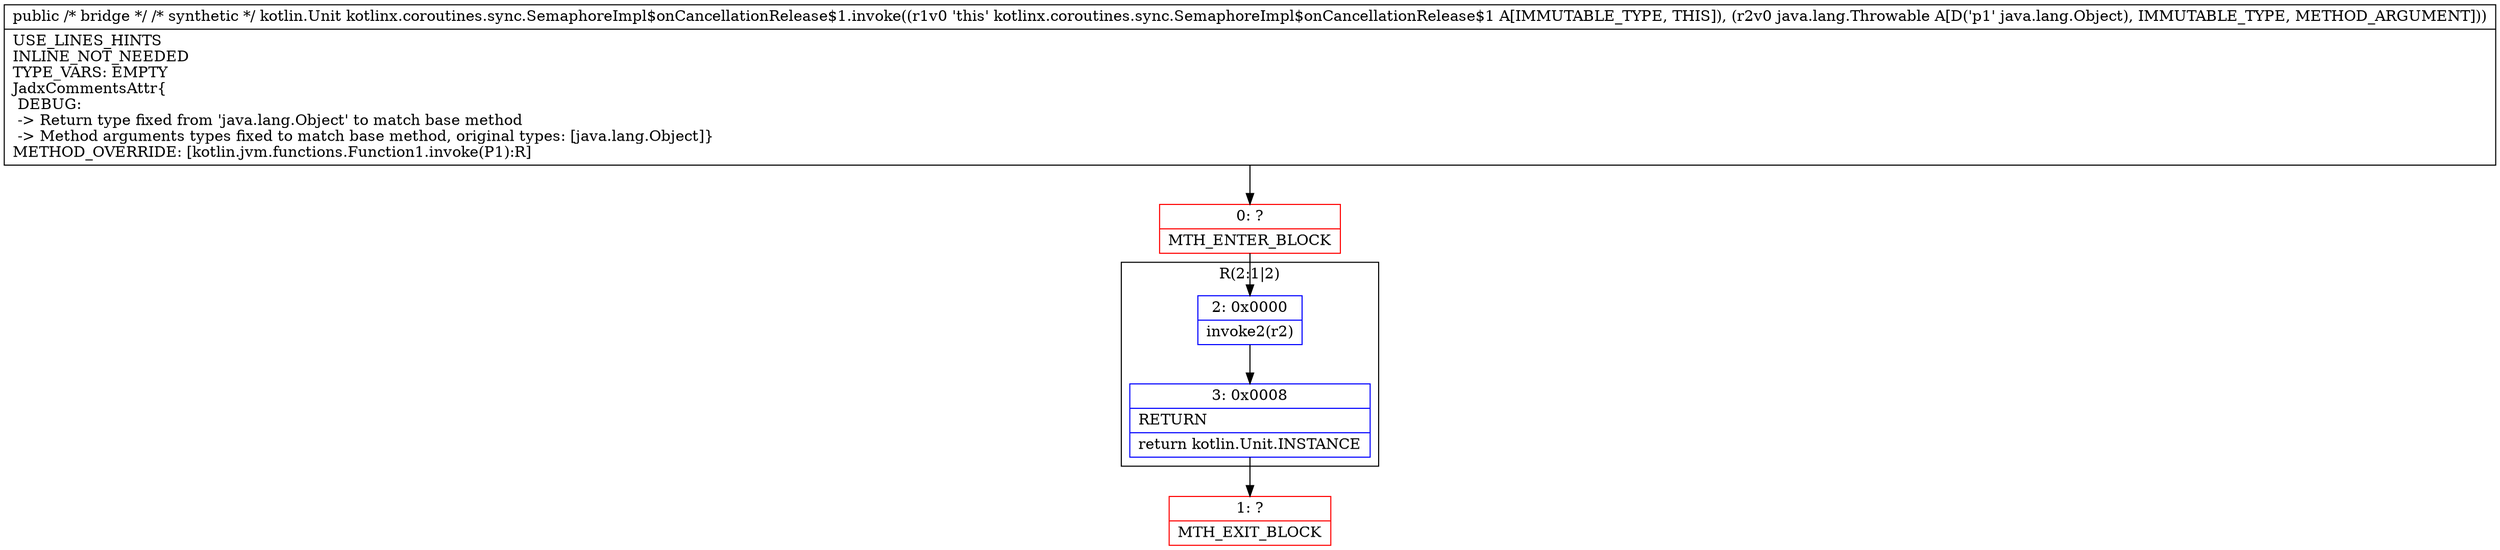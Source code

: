 digraph "CFG forkotlinx.coroutines.sync.SemaphoreImpl$onCancellationRelease$1.invoke(Ljava\/lang\/Object;)Ljava\/lang\/Object;" {
subgraph cluster_Region_415532190 {
label = "R(2:1|2)";
node [shape=record,color=blue];
Node_2 [shape=record,label="{2\:\ 0x0000|invoke2(r2)\l}"];
Node_3 [shape=record,label="{3\:\ 0x0008|RETURN\l|return kotlin.Unit.INSTANCE\l}"];
}
Node_0 [shape=record,color=red,label="{0\:\ ?|MTH_ENTER_BLOCK\l}"];
Node_1 [shape=record,color=red,label="{1\:\ ?|MTH_EXIT_BLOCK\l}"];
MethodNode[shape=record,label="{public \/* bridge *\/ \/* synthetic *\/ kotlin.Unit kotlinx.coroutines.sync.SemaphoreImpl$onCancellationRelease$1.invoke((r1v0 'this' kotlinx.coroutines.sync.SemaphoreImpl$onCancellationRelease$1 A[IMMUTABLE_TYPE, THIS]), (r2v0 java.lang.Throwable A[D('p1' java.lang.Object), IMMUTABLE_TYPE, METHOD_ARGUMENT]))  | USE_LINES_HINTS\lINLINE_NOT_NEEDED\lTYPE_VARS: EMPTY\lJadxCommentsAttr\{\l DEBUG: \l \-\> Return type fixed from 'java.lang.Object' to match base method\l \-\> Method arguments types fixed to match base method, original types: [java.lang.Object]\}\lMETHOD_OVERRIDE: [kotlin.jvm.functions.Function1.invoke(P1):R]\l}"];
MethodNode -> Node_0;Node_2 -> Node_3;
Node_3 -> Node_1;
Node_0 -> Node_2;
}

